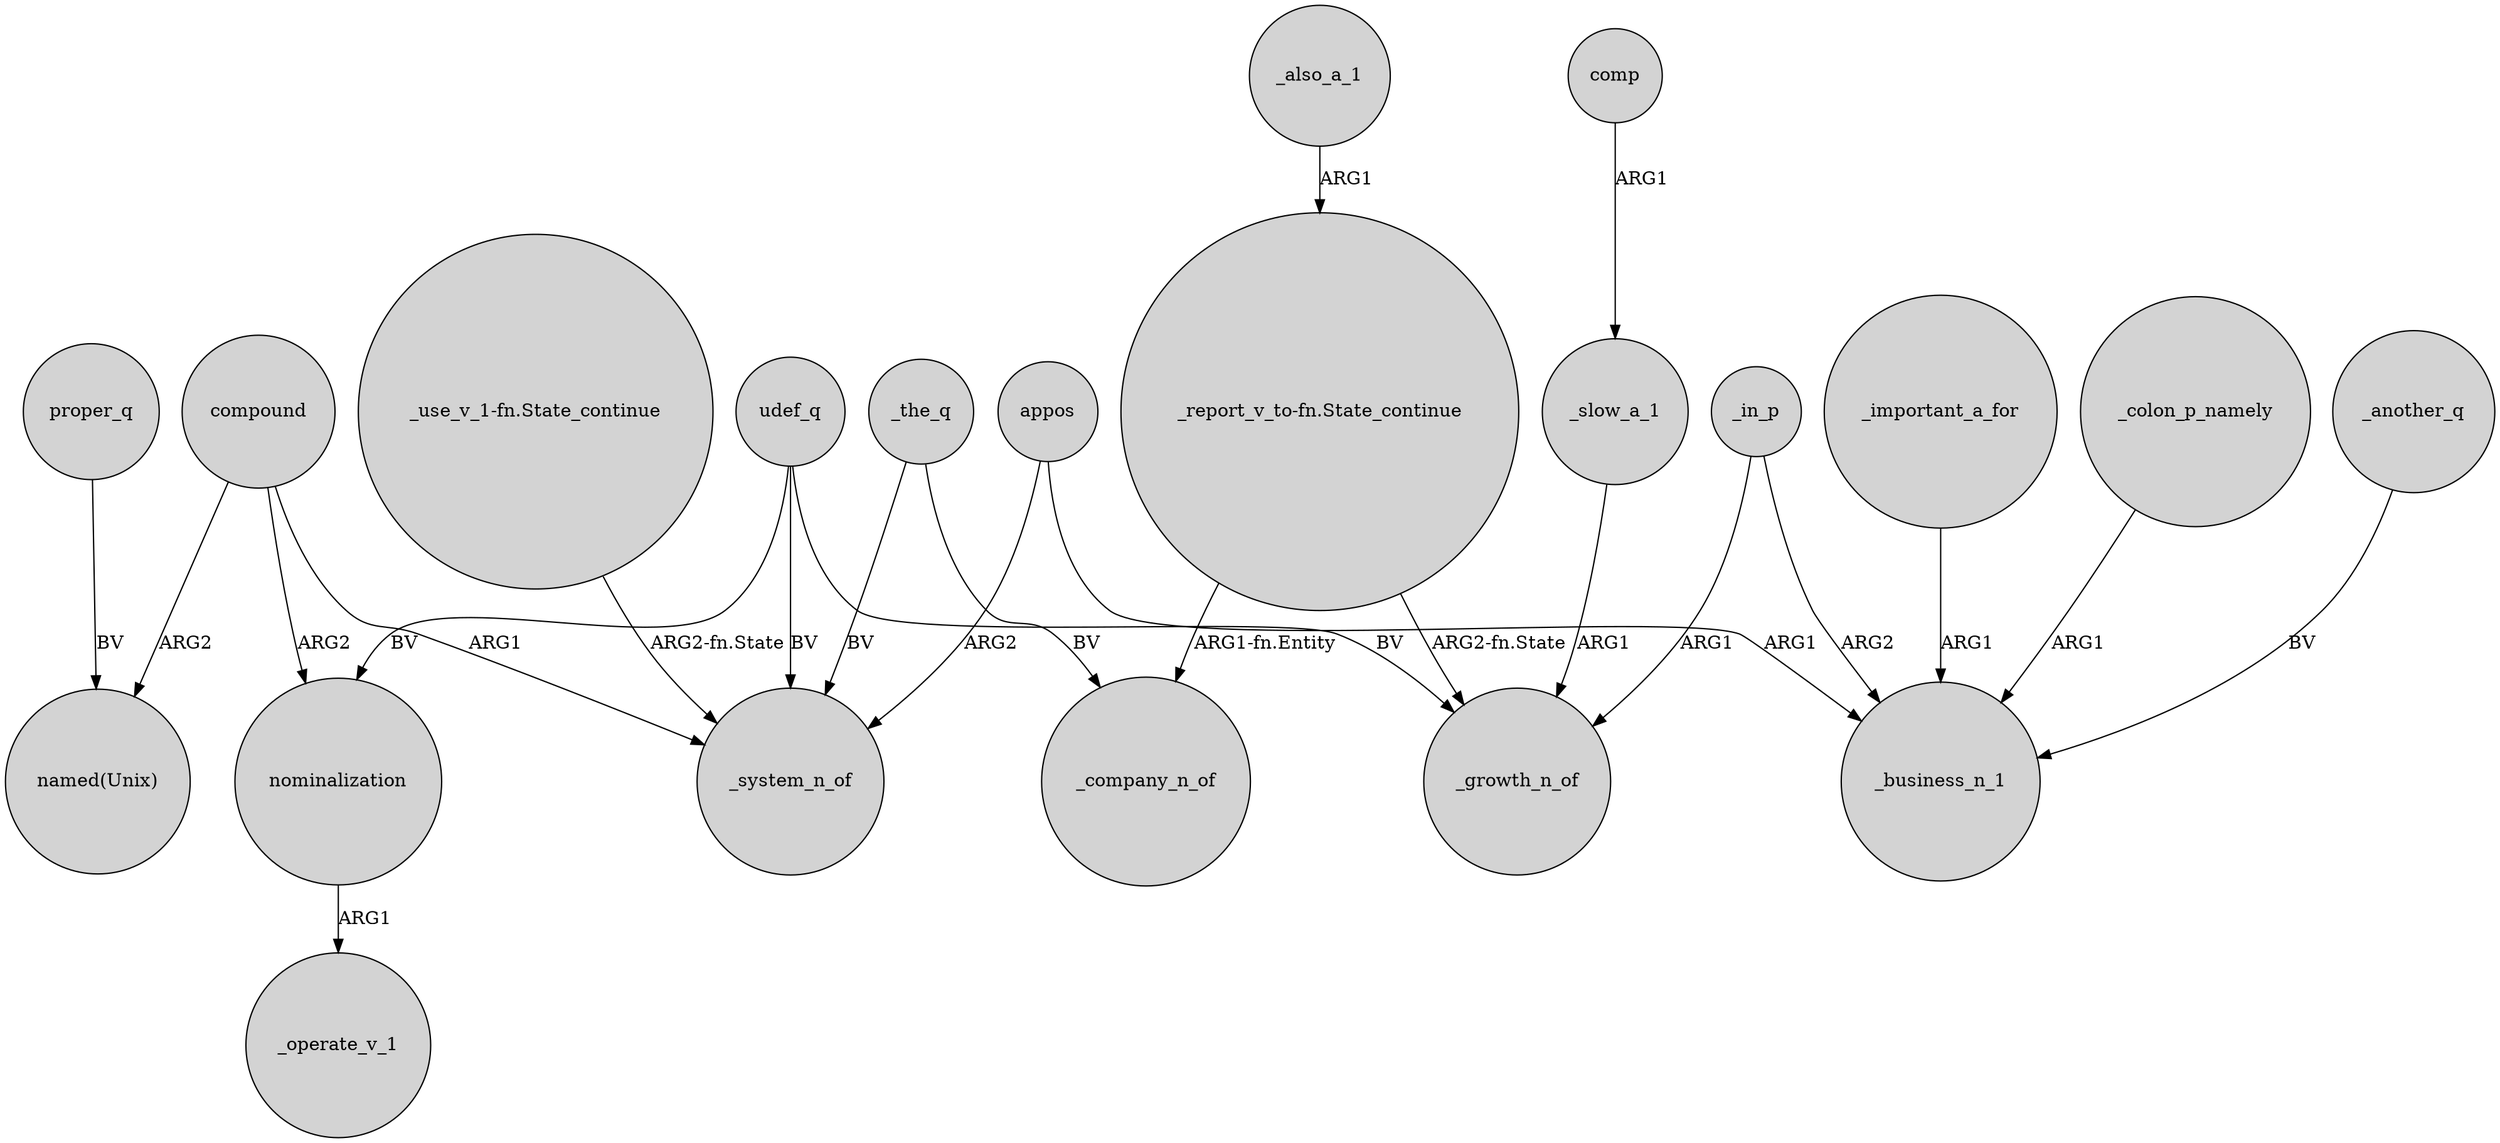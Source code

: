 digraph {
	node [shape=circle style=filled]
	compound -> _system_n_of [label=ARG1]
	"_report_v_to-fn.State_continue" -> _company_n_of [label="ARG1-fn.Entity"]
	_important_a_for -> _business_n_1 [label=ARG1]
	_also_a_1 -> "_report_v_to-fn.State_continue" [label=ARG1]
	comp -> _slow_a_1 [label=ARG1]
	_in_p -> _growth_n_of [label=ARG1]
	udef_q -> nominalization [label=BV]
	nominalization -> _operate_v_1 [label=ARG1]
	compound -> "named(Unix)" [label=ARG2]
	"_report_v_to-fn.State_continue" -> _growth_n_of [label="ARG2-fn.State"]
	_the_q -> _system_n_of [label=BV]
	appos -> _business_n_1 [label=ARG1]
	compound -> nominalization [label=ARG2]
	_slow_a_1 -> _growth_n_of [label=ARG1]
	_colon_p_namely -> _business_n_1 [label=ARG1]
	udef_q -> _growth_n_of [label=BV]
	_in_p -> _business_n_1 [label=ARG2]
	udef_q -> _system_n_of [label=BV]
	"_use_v_1-fn.State_continue" -> _system_n_of [label="ARG2-fn.State"]
	_another_q -> _business_n_1 [label=BV]
	_the_q -> _company_n_of [label=BV]
	proper_q -> "named(Unix)" [label=BV]
	appos -> _system_n_of [label=ARG2]
}
